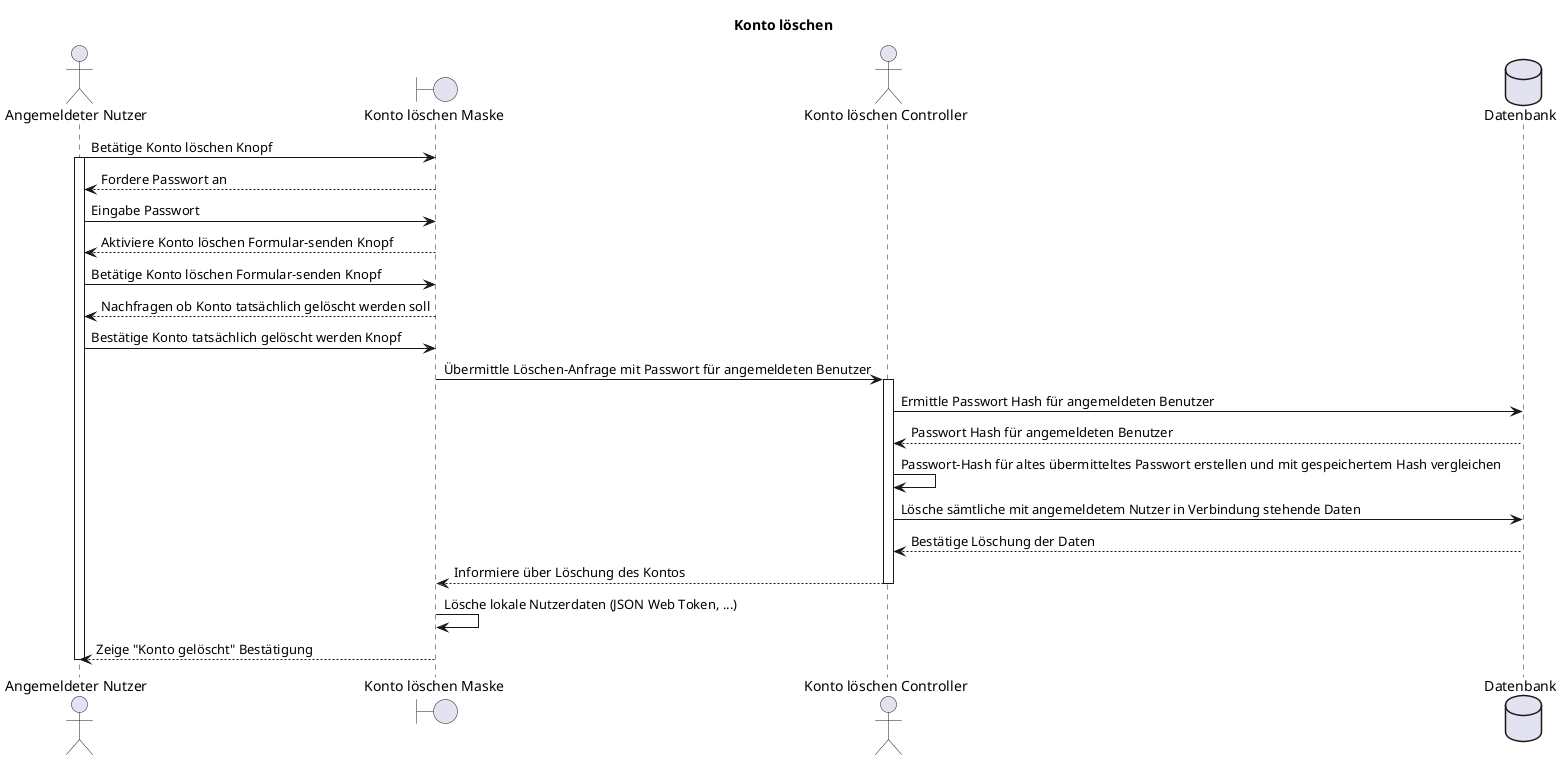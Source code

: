 @startuml F015_kontoLoeschen_seq
title "Konto löschen"

actor "Angemeldeter Nutzer" as user
boundary "Konto löschen Maske" as deleteUserMask
actor "Konto löschen Controller" as controller
database "Datenbank" as db

user -> deleteUserMask: Betätige Konto löschen Knopf
activate user
user <-- deleteUserMask: Fordere Passwort an
user -> deleteUserMask: Eingabe Passwort
user <-- deleteUserMask: Aktiviere Konto löschen Formular-senden Knopf
user -> deleteUserMask: Betätige Konto löschen Formular-senden Knopf
user <-- deleteUserMask: Nachfragen ob Konto tatsächlich gelöscht werden soll
user -> deleteUserMask: Bestätige Konto tatsächlich gelöscht werden Knopf

deleteUserMask -> controller: Übermittle Löschen-Anfrage mit Passwort für angemeldeten Benutzer
activate controller
controller -> db: Ermittle Passwort Hash für angemeldeten Benutzer
controller <-- db: Passwort Hash für angemeldeten Benutzer
controller -> controller: Passwort-Hash für altes übermitteltes Passwort erstellen und mit gespeichertem Hash vergleichen
controller -> db: Lösche sämtliche mit angemeldetem Nutzer in Verbindung stehende Daten
controller <-- db: Bestätige Löschung der Daten
deleteUserMask <-- controller: Informiere über Löschung des Kontos
deactivate controller

deleteUserMask -> deleteUserMask: Lösche lokale Nutzerdaten (JSON Web Token, ...)
user <-- deleteUserMask: Zeige "Konto gelöscht" Bestätigung
deactivate user
@enduml